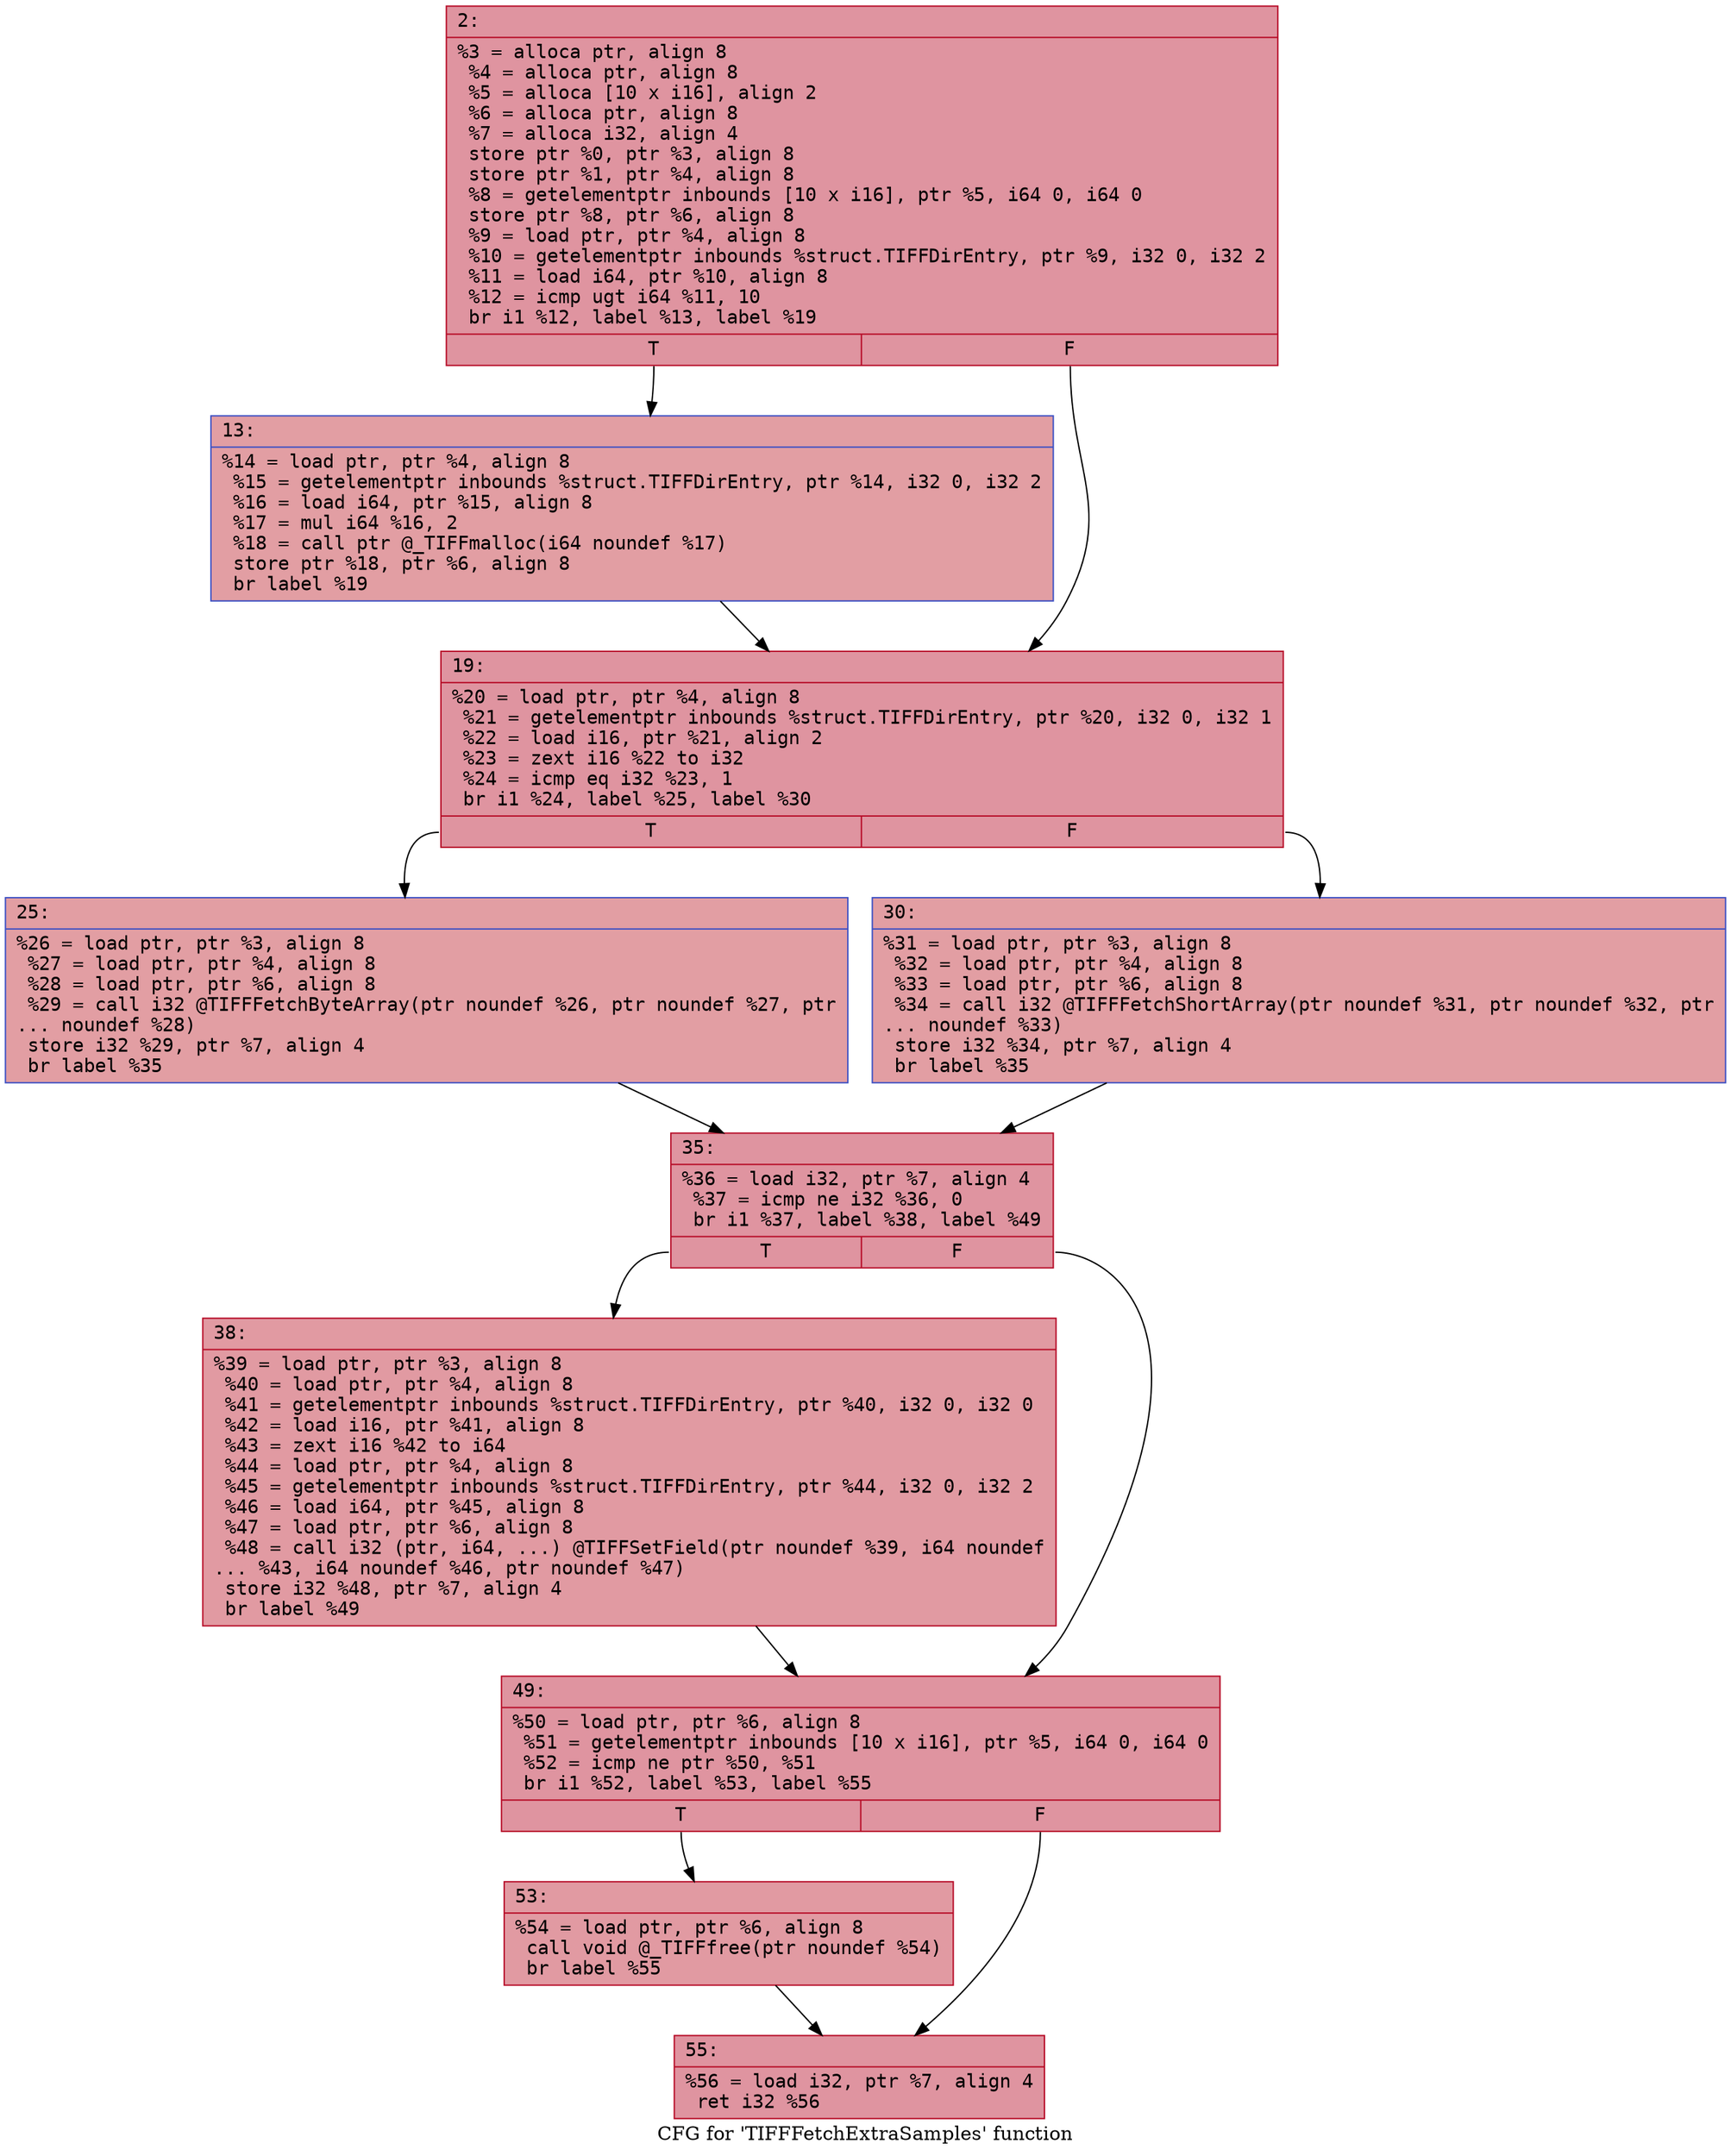 digraph "CFG for 'TIFFFetchExtraSamples' function" {
	label="CFG for 'TIFFFetchExtraSamples' function";

	Node0x6000036ac460 [shape=record,color="#b70d28ff", style=filled, fillcolor="#b70d2870" fontname="Courier",label="{2:\l|  %3 = alloca ptr, align 8\l  %4 = alloca ptr, align 8\l  %5 = alloca [10 x i16], align 2\l  %6 = alloca ptr, align 8\l  %7 = alloca i32, align 4\l  store ptr %0, ptr %3, align 8\l  store ptr %1, ptr %4, align 8\l  %8 = getelementptr inbounds [10 x i16], ptr %5, i64 0, i64 0\l  store ptr %8, ptr %6, align 8\l  %9 = load ptr, ptr %4, align 8\l  %10 = getelementptr inbounds %struct.TIFFDirEntry, ptr %9, i32 0, i32 2\l  %11 = load i64, ptr %10, align 8\l  %12 = icmp ugt i64 %11, 10\l  br i1 %12, label %13, label %19\l|{<s0>T|<s1>F}}"];
	Node0x6000036ac460:s0 -> Node0x6000036ac4b0[tooltip="2 -> 13\nProbability 50.00%" ];
	Node0x6000036ac460:s1 -> Node0x6000036ac500[tooltip="2 -> 19\nProbability 50.00%" ];
	Node0x6000036ac4b0 [shape=record,color="#3d50c3ff", style=filled, fillcolor="#be242e70" fontname="Courier",label="{13:\l|  %14 = load ptr, ptr %4, align 8\l  %15 = getelementptr inbounds %struct.TIFFDirEntry, ptr %14, i32 0, i32 2\l  %16 = load i64, ptr %15, align 8\l  %17 = mul i64 %16, 2\l  %18 = call ptr @_TIFFmalloc(i64 noundef %17)\l  store ptr %18, ptr %6, align 8\l  br label %19\l}"];
	Node0x6000036ac4b0 -> Node0x6000036ac500[tooltip="13 -> 19\nProbability 100.00%" ];
	Node0x6000036ac500 [shape=record,color="#b70d28ff", style=filled, fillcolor="#b70d2870" fontname="Courier",label="{19:\l|  %20 = load ptr, ptr %4, align 8\l  %21 = getelementptr inbounds %struct.TIFFDirEntry, ptr %20, i32 0, i32 1\l  %22 = load i16, ptr %21, align 2\l  %23 = zext i16 %22 to i32\l  %24 = icmp eq i32 %23, 1\l  br i1 %24, label %25, label %30\l|{<s0>T|<s1>F}}"];
	Node0x6000036ac500:s0 -> Node0x6000036ac550[tooltip="19 -> 25\nProbability 50.00%" ];
	Node0x6000036ac500:s1 -> Node0x6000036ac5a0[tooltip="19 -> 30\nProbability 50.00%" ];
	Node0x6000036ac550 [shape=record,color="#3d50c3ff", style=filled, fillcolor="#be242e70" fontname="Courier",label="{25:\l|  %26 = load ptr, ptr %3, align 8\l  %27 = load ptr, ptr %4, align 8\l  %28 = load ptr, ptr %6, align 8\l  %29 = call i32 @TIFFFetchByteArray(ptr noundef %26, ptr noundef %27, ptr\l... noundef %28)\l  store i32 %29, ptr %7, align 4\l  br label %35\l}"];
	Node0x6000036ac550 -> Node0x6000036ac5f0[tooltip="25 -> 35\nProbability 100.00%" ];
	Node0x6000036ac5a0 [shape=record,color="#3d50c3ff", style=filled, fillcolor="#be242e70" fontname="Courier",label="{30:\l|  %31 = load ptr, ptr %3, align 8\l  %32 = load ptr, ptr %4, align 8\l  %33 = load ptr, ptr %6, align 8\l  %34 = call i32 @TIFFFetchShortArray(ptr noundef %31, ptr noundef %32, ptr\l... noundef %33)\l  store i32 %34, ptr %7, align 4\l  br label %35\l}"];
	Node0x6000036ac5a0 -> Node0x6000036ac5f0[tooltip="30 -> 35\nProbability 100.00%" ];
	Node0x6000036ac5f0 [shape=record,color="#b70d28ff", style=filled, fillcolor="#b70d2870" fontname="Courier",label="{35:\l|  %36 = load i32, ptr %7, align 4\l  %37 = icmp ne i32 %36, 0\l  br i1 %37, label %38, label %49\l|{<s0>T|<s1>F}}"];
	Node0x6000036ac5f0:s0 -> Node0x6000036ac640[tooltip="35 -> 38\nProbability 62.50%" ];
	Node0x6000036ac5f0:s1 -> Node0x6000036ac690[tooltip="35 -> 49\nProbability 37.50%" ];
	Node0x6000036ac640 [shape=record,color="#b70d28ff", style=filled, fillcolor="#bb1b2c70" fontname="Courier",label="{38:\l|  %39 = load ptr, ptr %3, align 8\l  %40 = load ptr, ptr %4, align 8\l  %41 = getelementptr inbounds %struct.TIFFDirEntry, ptr %40, i32 0, i32 0\l  %42 = load i16, ptr %41, align 8\l  %43 = zext i16 %42 to i64\l  %44 = load ptr, ptr %4, align 8\l  %45 = getelementptr inbounds %struct.TIFFDirEntry, ptr %44, i32 0, i32 2\l  %46 = load i64, ptr %45, align 8\l  %47 = load ptr, ptr %6, align 8\l  %48 = call i32 (ptr, i64, ...) @TIFFSetField(ptr noundef %39, i64 noundef\l... %43, i64 noundef %46, ptr noundef %47)\l  store i32 %48, ptr %7, align 4\l  br label %49\l}"];
	Node0x6000036ac640 -> Node0x6000036ac690[tooltip="38 -> 49\nProbability 100.00%" ];
	Node0x6000036ac690 [shape=record,color="#b70d28ff", style=filled, fillcolor="#b70d2870" fontname="Courier",label="{49:\l|  %50 = load ptr, ptr %6, align 8\l  %51 = getelementptr inbounds [10 x i16], ptr %5, i64 0, i64 0\l  %52 = icmp ne ptr %50, %51\l  br i1 %52, label %53, label %55\l|{<s0>T|<s1>F}}"];
	Node0x6000036ac690:s0 -> Node0x6000036ac6e0[tooltip="49 -> 53\nProbability 62.50%" ];
	Node0x6000036ac690:s1 -> Node0x6000036ac730[tooltip="49 -> 55\nProbability 37.50%" ];
	Node0x6000036ac6e0 [shape=record,color="#b70d28ff", style=filled, fillcolor="#bb1b2c70" fontname="Courier",label="{53:\l|  %54 = load ptr, ptr %6, align 8\l  call void @_TIFFfree(ptr noundef %54)\l  br label %55\l}"];
	Node0x6000036ac6e0 -> Node0x6000036ac730[tooltip="53 -> 55\nProbability 100.00%" ];
	Node0x6000036ac730 [shape=record,color="#b70d28ff", style=filled, fillcolor="#b70d2870" fontname="Courier",label="{55:\l|  %56 = load i32, ptr %7, align 4\l  ret i32 %56\l}"];
}
